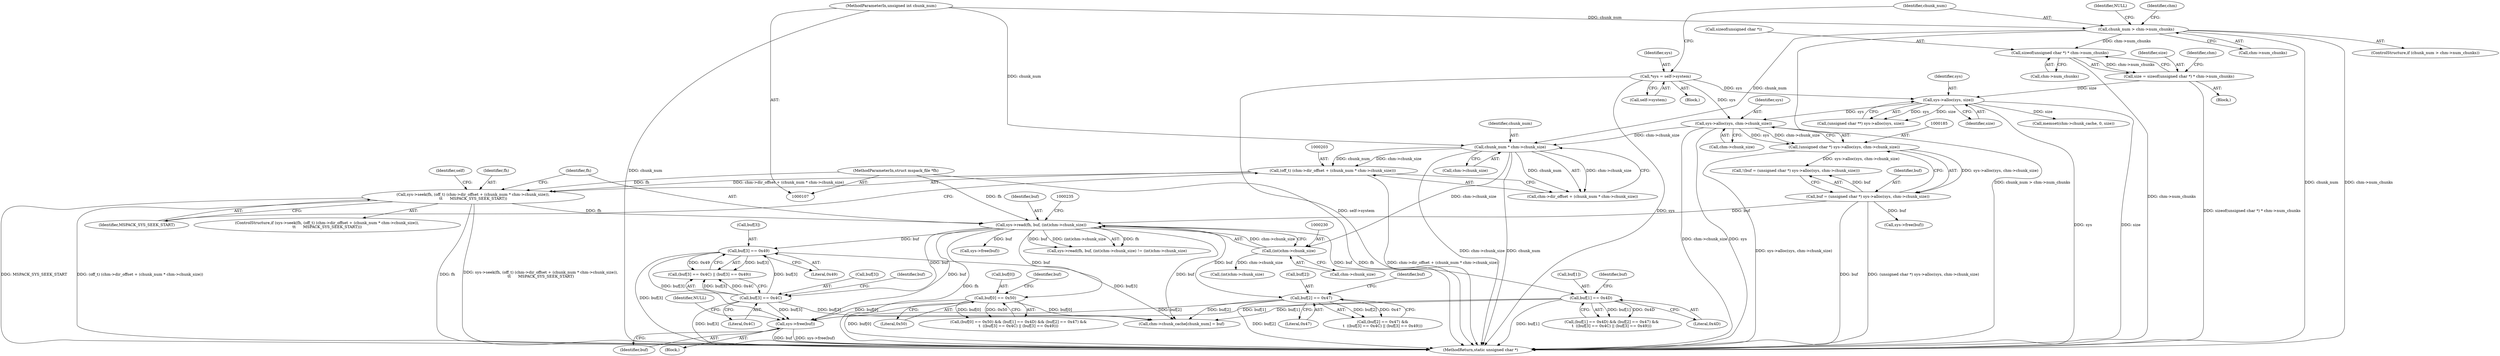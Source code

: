 digraph "1_libmspack_72e70a921f0f07fee748aec2274b30784e1d312a_0@API" {
"1000286" [label="(Call,sys->free(buf))"];
"1000258" [label="(Call,buf[1] == 0x4D)"];
"1000226" [label="(Call,sys->read(fh, buf, (int)chm->chunk_size))"];
"1000200" [label="(Call,sys->seek(fh, (off_t) (chm->dir_offset + (chunk_num * chm->chunk_size)),\n\t\t      MSPACK_SYS_SEEK_START))"];
"1000110" [label="(MethodParameterIn,struct mspack_file *fh)"];
"1000202" [label="(Call,(off_t) (chm->dir_offset + (chunk_num * chm->chunk_size)))"];
"1000208" [label="(Call,chunk_num * chm->chunk_size)"];
"1000121" [label="(Call,chunk_num > chm->num_chunks)"];
"1000111" [label="(MethodParameterIn,unsigned int chunk_num)"];
"1000186" [label="(Call,sys->alloc(sys, chm->chunk_size))"];
"1000151" [label="(Call,sys->alloc(sys, size))"];
"1000114" [label="(Call,*sys = self->system)"];
"1000135" [label="(Call,size = sizeof(unsigned char *) * chm->num_chunks)"];
"1000137" [label="(Call,sizeof(unsigned char *) * chm->num_chunks)"];
"1000182" [label="(Call,buf = (unsigned char *) sys->alloc(sys, chm->chunk_size))"];
"1000184" [label="(Call,(unsigned char *) sys->alloc(sys, chm->chunk_size))"];
"1000229" [label="(Call,(int)chm->chunk_size)"];
"1000252" [label="(Call,buf[0] == 0x50)"];
"1000264" [label="(Call,buf[2] == 0x47)"];
"1000275" [label="(Call,buf[3] == 0x49)"];
"1000270" [label="(Call,buf[3] == 0x4C)"];
"1000135" [label="(Call,size = sizeof(unsigned char *) * chm->num_chunks)"];
"1000201" [label="(Identifier,fh)"];
"1000220" [label="(Call,sys->free(buf))"];
"1000287" [label="(Identifier,buf)"];
"1000260" [label="(Identifier,buf)"];
"1000268" [label="(Literal,0x47)"];
"1000228" [label="(Identifier,buf)"];
"1000269" [label="(Call,(buf[3] == 0x4C) || (buf[3] == 0x49))"];
"1000138" [label="(Call,sizeof(unsigned char *))"];
"1000227" [label="(Identifier,fh)"];
"1000274" [label="(Literal,0x4C)"];
"1000280" [label="(Block,)"];
"1000217" [label="(Identifier,self)"];
"1000245" [label="(Call,sys->free(buf))"];
"1000234" [label="(Call,(int)chm->chunk_size)"];
"1000110" [label="(MethodParameterIn,struct mspack_file *fh)"];
"1000112" [label="(Block,)"];
"1000208" [label="(Call,chunk_num * chm->chunk_size)"];
"1000182" [label="(Call,buf = (unsigned char *) sys->alloc(sys, chm->chunk_size))"];
"1000275" [label="(Call,buf[3] == 0x49)"];
"1000229" [label="(Call,(int)chm->chunk_size)"];
"1000149" [label="(Call,(unsigned char **) sys->alloc(sys, size))"];
"1000256" [label="(Literal,0x50)"];
"1000253" [label="(Call,buf[0])"];
"1000122" [label="(Identifier,chunk_num)"];
"1000298" [label="(MethodReturn,static unsigned char *)"];
"1000226" [label="(Call,sys->read(fh, buf, (int)chm->chunk_size))"];
"1000120" [label="(ControlStructure,if (chunk_num > chm->num_chunks))"];
"1000271" [label="(Call,buf[3])"];
"1000270" [label="(Call,buf[3] == 0x4C)"];
"1000225" [label="(Call,sys->read(fh, buf, (int)chm->chunk_size) != (int)chm->chunk_size)"];
"1000152" [label="(Identifier,sys)"];
"1000277" [label="(Identifier,buf)"];
"1000140" [label="(Call,chm->num_chunks)"];
"1000202" [label="(Call,(off_t) (chm->dir_offset + (chunk_num * chm->chunk_size)))"];
"1000259" [label="(Call,buf[1])"];
"1000257" [label="(Call,(buf[1] == 0x4D) && (buf[2] == 0x47) &&\n\t  ((buf[3] == 0x4C) || (buf[3] == 0x49)))"];
"1000252" [label="(Call,buf[0] == 0x50)"];
"1000200" [label="(Call,sys->seek(fh, (off_t) (chm->dir_offset + (chunk_num * chm->chunk_size)),\n\t\t      MSPACK_SYS_SEEK_START))"];
"1000209" [label="(Identifier,chunk_num)"];
"1000187" [label="(Identifier,sys)"];
"1000262" [label="(Literal,0x4D)"];
"1000213" [label="(Identifier,MSPACK_SYS_SEEK_START)"];
"1000162" [label="(Call,memset(chm->chunk_cache, 0, size))"];
"1000181" [label="(Call,!(buf = (unsigned char *) sys->alloc(sys, chm->chunk_size)))"];
"1000265" [label="(Call,buf[2])"];
"1000151" [label="(Call,sys->alloc(sys, size))"];
"1000186" [label="(Call,sys->alloc(sys, chm->chunk_size))"];
"1000131" [label="(Identifier,chm)"];
"1000276" [label="(Call,buf[3])"];
"1000272" [label="(Identifier,buf)"];
"1000204" [label="(Call,chm->dir_offset + (chunk_num * chm->chunk_size))"];
"1000153" [label="(Identifier,size)"];
"1000289" [label="(Identifier,NULL)"];
"1000116" [label="(Call,self->system)"];
"1000264" [label="(Call,buf[2] == 0x47)"];
"1000137" [label="(Call,sizeof(unsigned char *) * chm->num_chunks)"];
"1000258" [label="(Call,buf[1] == 0x4D)"];
"1000127" [label="(Identifier,NULL)"];
"1000291" [label="(Call,chm->chunk_cache[chunk_num] = buf)"];
"1000199" [label="(ControlStructure,if (sys->seek(fh, (off_t) (chm->dir_offset + (chunk_num * chm->chunk_size)),\n\t\t      MSPACK_SYS_SEEK_START)))"];
"1000115" [label="(Identifier,sys)"];
"1000231" [label="(Call,chm->chunk_size)"];
"1000121" [label="(Call,chunk_num > chm->num_chunks)"];
"1000114" [label="(Call,*sys = self->system)"];
"1000286" [label="(Call,sys->free(buf))"];
"1000266" [label="(Identifier,buf)"];
"1000123" [label="(Call,chm->num_chunks)"];
"1000184" [label="(Call,(unsigned char *) sys->alloc(sys, chm->chunk_size))"];
"1000133" [label="(Block,)"];
"1000263" [label="(Call,(buf[2] == 0x47) &&\n\t  ((buf[3] == 0x4C) || (buf[3] == 0x49)))"];
"1000210" [label="(Call,chm->chunk_size)"];
"1000136" [label="(Identifier,size)"];
"1000147" [label="(Identifier,chm)"];
"1000183" [label="(Identifier,buf)"];
"1000279" [label="(Literal,0x49)"];
"1000251" [label="(Call,(buf[0] == 0x50) && (buf[1] == 0x4D) && (buf[2] == 0x47) &&\n\t  ((buf[3] == 0x4C) || (buf[3] == 0x49)))"];
"1000111" [label="(MethodParameterIn,unsigned int chunk_num)"];
"1000188" [label="(Call,chm->chunk_size)"];
"1000286" -> "1000280"  [label="AST: "];
"1000286" -> "1000287"  [label="CFG: "];
"1000287" -> "1000286"  [label="AST: "];
"1000289" -> "1000286"  [label="CFG: "];
"1000286" -> "1000298"  [label="DDG: sys->free(buf)"];
"1000286" -> "1000298"  [label="DDG: buf"];
"1000258" -> "1000286"  [label="DDG: buf[1]"];
"1000252" -> "1000286"  [label="DDG: buf[0]"];
"1000226" -> "1000286"  [label="DDG: buf"];
"1000264" -> "1000286"  [label="DDG: buf[2]"];
"1000275" -> "1000286"  [label="DDG: buf[3]"];
"1000270" -> "1000286"  [label="DDG: buf[3]"];
"1000258" -> "1000257"  [label="AST: "];
"1000258" -> "1000262"  [label="CFG: "];
"1000259" -> "1000258"  [label="AST: "];
"1000262" -> "1000258"  [label="AST: "];
"1000266" -> "1000258"  [label="CFG: "];
"1000257" -> "1000258"  [label="CFG: "];
"1000258" -> "1000298"  [label="DDG: buf[1]"];
"1000258" -> "1000257"  [label="DDG: buf[1]"];
"1000258" -> "1000257"  [label="DDG: 0x4D"];
"1000226" -> "1000258"  [label="DDG: buf"];
"1000258" -> "1000291"  [label="DDG: buf[1]"];
"1000226" -> "1000225"  [label="AST: "];
"1000226" -> "1000229"  [label="CFG: "];
"1000227" -> "1000226"  [label="AST: "];
"1000228" -> "1000226"  [label="AST: "];
"1000229" -> "1000226"  [label="AST: "];
"1000235" -> "1000226"  [label="CFG: "];
"1000226" -> "1000298"  [label="DDG: fh"];
"1000226" -> "1000225"  [label="DDG: fh"];
"1000226" -> "1000225"  [label="DDG: buf"];
"1000226" -> "1000225"  [label="DDG: (int)chm->chunk_size"];
"1000200" -> "1000226"  [label="DDG: fh"];
"1000110" -> "1000226"  [label="DDG: fh"];
"1000182" -> "1000226"  [label="DDG: buf"];
"1000229" -> "1000226"  [label="DDG: chm->chunk_size"];
"1000226" -> "1000245"  [label="DDG: buf"];
"1000226" -> "1000252"  [label="DDG: buf"];
"1000226" -> "1000264"  [label="DDG: buf"];
"1000226" -> "1000270"  [label="DDG: buf"];
"1000226" -> "1000275"  [label="DDG: buf"];
"1000226" -> "1000291"  [label="DDG: buf"];
"1000200" -> "1000199"  [label="AST: "];
"1000200" -> "1000213"  [label="CFG: "];
"1000201" -> "1000200"  [label="AST: "];
"1000202" -> "1000200"  [label="AST: "];
"1000213" -> "1000200"  [label="AST: "];
"1000217" -> "1000200"  [label="CFG: "];
"1000227" -> "1000200"  [label="CFG: "];
"1000200" -> "1000298"  [label="DDG: fh"];
"1000200" -> "1000298"  [label="DDG: sys->seek(fh, (off_t) (chm->dir_offset + (chunk_num * chm->chunk_size)),\n\t\t      MSPACK_SYS_SEEK_START)"];
"1000200" -> "1000298"  [label="DDG: MSPACK_SYS_SEEK_START"];
"1000200" -> "1000298"  [label="DDG: (off_t) (chm->dir_offset + (chunk_num * chm->chunk_size))"];
"1000110" -> "1000200"  [label="DDG: fh"];
"1000202" -> "1000200"  [label="DDG: chm->dir_offset + (chunk_num * chm->chunk_size)"];
"1000110" -> "1000107"  [label="AST: "];
"1000110" -> "1000298"  [label="DDG: fh"];
"1000202" -> "1000204"  [label="CFG: "];
"1000203" -> "1000202"  [label="AST: "];
"1000204" -> "1000202"  [label="AST: "];
"1000213" -> "1000202"  [label="CFG: "];
"1000202" -> "1000298"  [label="DDG: chm->dir_offset + (chunk_num * chm->chunk_size)"];
"1000208" -> "1000202"  [label="DDG: chunk_num"];
"1000208" -> "1000202"  [label="DDG: chm->chunk_size"];
"1000208" -> "1000204"  [label="AST: "];
"1000208" -> "1000210"  [label="CFG: "];
"1000209" -> "1000208"  [label="AST: "];
"1000210" -> "1000208"  [label="AST: "];
"1000204" -> "1000208"  [label="CFG: "];
"1000208" -> "1000298"  [label="DDG: chunk_num"];
"1000208" -> "1000298"  [label="DDG: chm->chunk_size"];
"1000208" -> "1000204"  [label="DDG: chunk_num"];
"1000208" -> "1000204"  [label="DDG: chm->chunk_size"];
"1000121" -> "1000208"  [label="DDG: chunk_num"];
"1000111" -> "1000208"  [label="DDG: chunk_num"];
"1000186" -> "1000208"  [label="DDG: chm->chunk_size"];
"1000208" -> "1000229"  [label="DDG: chm->chunk_size"];
"1000121" -> "1000120"  [label="AST: "];
"1000121" -> "1000123"  [label="CFG: "];
"1000122" -> "1000121"  [label="AST: "];
"1000123" -> "1000121"  [label="AST: "];
"1000127" -> "1000121"  [label="CFG: "];
"1000131" -> "1000121"  [label="CFG: "];
"1000121" -> "1000298"  [label="DDG: chm->num_chunks"];
"1000121" -> "1000298"  [label="DDG: chunk_num > chm->num_chunks"];
"1000121" -> "1000298"  [label="DDG: chunk_num"];
"1000111" -> "1000121"  [label="DDG: chunk_num"];
"1000121" -> "1000137"  [label="DDG: chm->num_chunks"];
"1000111" -> "1000107"  [label="AST: "];
"1000111" -> "1000298"  [label="DDG: chunk_num"];
"1000186" -> "1000184"  [label="AST: "];
"1000186" -> "1000188"  [label="CFG: "];
"1000187" -> "1000186"  [label="AST: "];
"1000188" -> "1000186"  [label="AST: "];
"1000184" -> "1000186"  [label="CFG: "];
"1000186" -> "1000298"  [label="DDG: chm->chunk_size"];
"1000186" -> "1000298"  [label="DDG: sys"];
"1000186" -> "1000184"  [label="DDG: sys"];
"1000186" -> "1000184"  [label="DDG: chm->chunk_size"];
"1000151" -> "1000186"  [label="DDG: sys"];
"1000114" -> "1000186"  [label="DDG: sys"];
"1000151" -> "1000149"  [label="AST: "];
"1000151" -> "1000153"  [label="CFG: "];
"1000152" -> "1000151"  [label="AST: "];
"1000153" -> "1000151"  [label="AST: "];
"1000149" -> "1000151"  [label="CFG: "];
"1000151" -> "1000298"  [label="DDG: size"];
"1000151" -> "1000298"  [label="DDG: sys"];
"1000151" -> "1000149"  [label="DDG: sys"];
"1000151" -> "1000149"  [label="DDG: size"];
"1000114" -> "1000151"  [label="DDG: sys"];
"1000135" -> "1000151"  [label="DDG: size"];
"1000151" -> "1000162"  [label="DDG: size"];
"1000114" -> "1000112"  [label="AST: "];
"1000114" -> "1000116"  [label="CFG: "];
"1000115" -> "1000114"  [label="AST: "];
"1000116" -> "1000114"  [label="AST: "];
"1000122" -> "1000114"  [label="CFG: "];
"1000114" -> "1000298"  [label="DDG: sys"];
"1000114" -> "1000298"  [label="DDG: self->system"];
"1000135" -> "1000133"  [label="AST: "];
"1000135" -> "1000137"  [label="CFG: "];
"1000136" -> "1000135"  [label="AST: "];
"1000137" -> "1000135"  [label="AST: "];
"1000147" -> "1000135"  [label="CFG: "];
"1000135" -> "1000298"  [label="DDG: sizeof(unsigned char *) * chm->num_chunks"];
"1000137" -> "1000135"  [label="DDG: chm->num_chunks"];
"1000137" -> "1000140"  [label="CFG: "];
"1000138" -> "1000137"  [label="AST: "];
"1000140" -> "1000137"  [label="AST: "];
"1000137" -> "1000298"  [label="DDG: chm->num_chunks"];
"1000182" -> "1000181"  [label="AST: "];
"1000182" -> "1000184"  [label="CFG: "];
"1000183" -> "1000182"  [label="AST: "];
"1000184" -> "1000182"  [label="AST: "];
"1000181" -> "1000182"  [label="CFG: "];
"1000182" -> "1000298"  [label="DDG: (unsigned char *) sys->alloc(sys, chm->chunk_size)"];
"1000182" -> "1000298"  [label="DDG: buf"];
"1000182" -> "1000181"  [label="DDG: buf"];
"1000184" -> "1000182"  [label="DDG: sys->alloc(sys, chm->chunk_size)"];
"1000182" -> "1000220"  [label="DDG: buf"];
"1000185" -> "1000184"  [label="AST: "];
"1000184" -> "1000298"  [label="DDG: sys->alloc(sys, chm->chunk_size)"];
"1000184" -> "1000181"  [label="DDG: sys->alloc(sys, chm->chunk_size)"];
"1000229" -> "1000231"  [label="CFG: "];
"1000230" -> "1000229"  [label="AST: "];
"1000231" -> "1000229"  [label="AST: "];
"1000229" -> "1000234"  [label="DDG: chm->chunk_size"];
"1000252" -> "1000251"  [label="AST: "];
"1000252" -> "1000256"  [label="CFG: "];
"1000253" -> "1000252"  [label="AST: "];
"1000256" -> "1000252"  [label="AST: "];
"1000260" -> "1000252"  [label="CFG: "];
"1000251" -> "1000252"  [label="CFG: "];
"1000252" -> "1000298"  [label="DDG: buf[0]"];
"1000252" -> "1000251"  [label="DDG: buf[0]"];
"1000252" -> "1000251"  [label="DDG: 0x50"];
"1000252" -> "1000291"  [label="DDG: buf[0]"];
"1000264" -> "1000263"  [label="AST: "];
"1000264" -> "1000268"  [label="CFG: "];
"1000265" -> "1000264"  [label="AST: "];
"1000268" -> "1000264"  [label="AST: "];
"1000272" -> "1000264"  [label="CFG: "];
"1000263" -> "1000264"  [label="CFG: "];
"1000264" -> "1000298"  [label="DDG: buf[2]"];
"1000264" -> "1000263"  [label="DDG: buf[2]"];
"1000264" -> "1000263"  [label="DDG: 0x47"];
"1000264" -> "1000291"  [label="DDG: buf[2]"];
"1000275" -> "1000269"  [label="AST: "];
"1000275" -> "1000279"  [label="CFG: "];
"1000276" -> "1000275"  [label="AST: "];
"1000279" -> "1000275"  [label="AST: "];
"1000269" -> "1000275"  [label="CFG: "];
"1000275" -> "1000298"  [label="DDG: buf[3]"];
"1000275" -> "1000269"  [label="DDG: buf[3]"];
"1000275" -> "1000269"  [label="DDG: 0x49"];
"1000270" -> "1000275"  [label="DDG: buf[3]"];
"1000275" -> "1000291"  [label="DDG: buf[3]"];
"1000270" -> "1000269"  [label="AST: "];
"1000270" -> "1000274"  [label="CFG: "];
"1000271" -> "1000270"  [label="AST: "];
"1000274" -> "1000270"  [label="AST: "];
"1000277" -> "1000270"  [label="CFG: "];
"1000269" -> "1000270"  [label="CFG: "];
"1000270" -> "1000298"  [label="DDG: buf[3]"];
"1000270" -> "1000269"  [label="DDG: buf[3]"];
"1000270" -> "1000269"  [label="DDG: 0x4C"];
"1000270" -> "1000291"  [label="DDG: buf[3]"];
}
